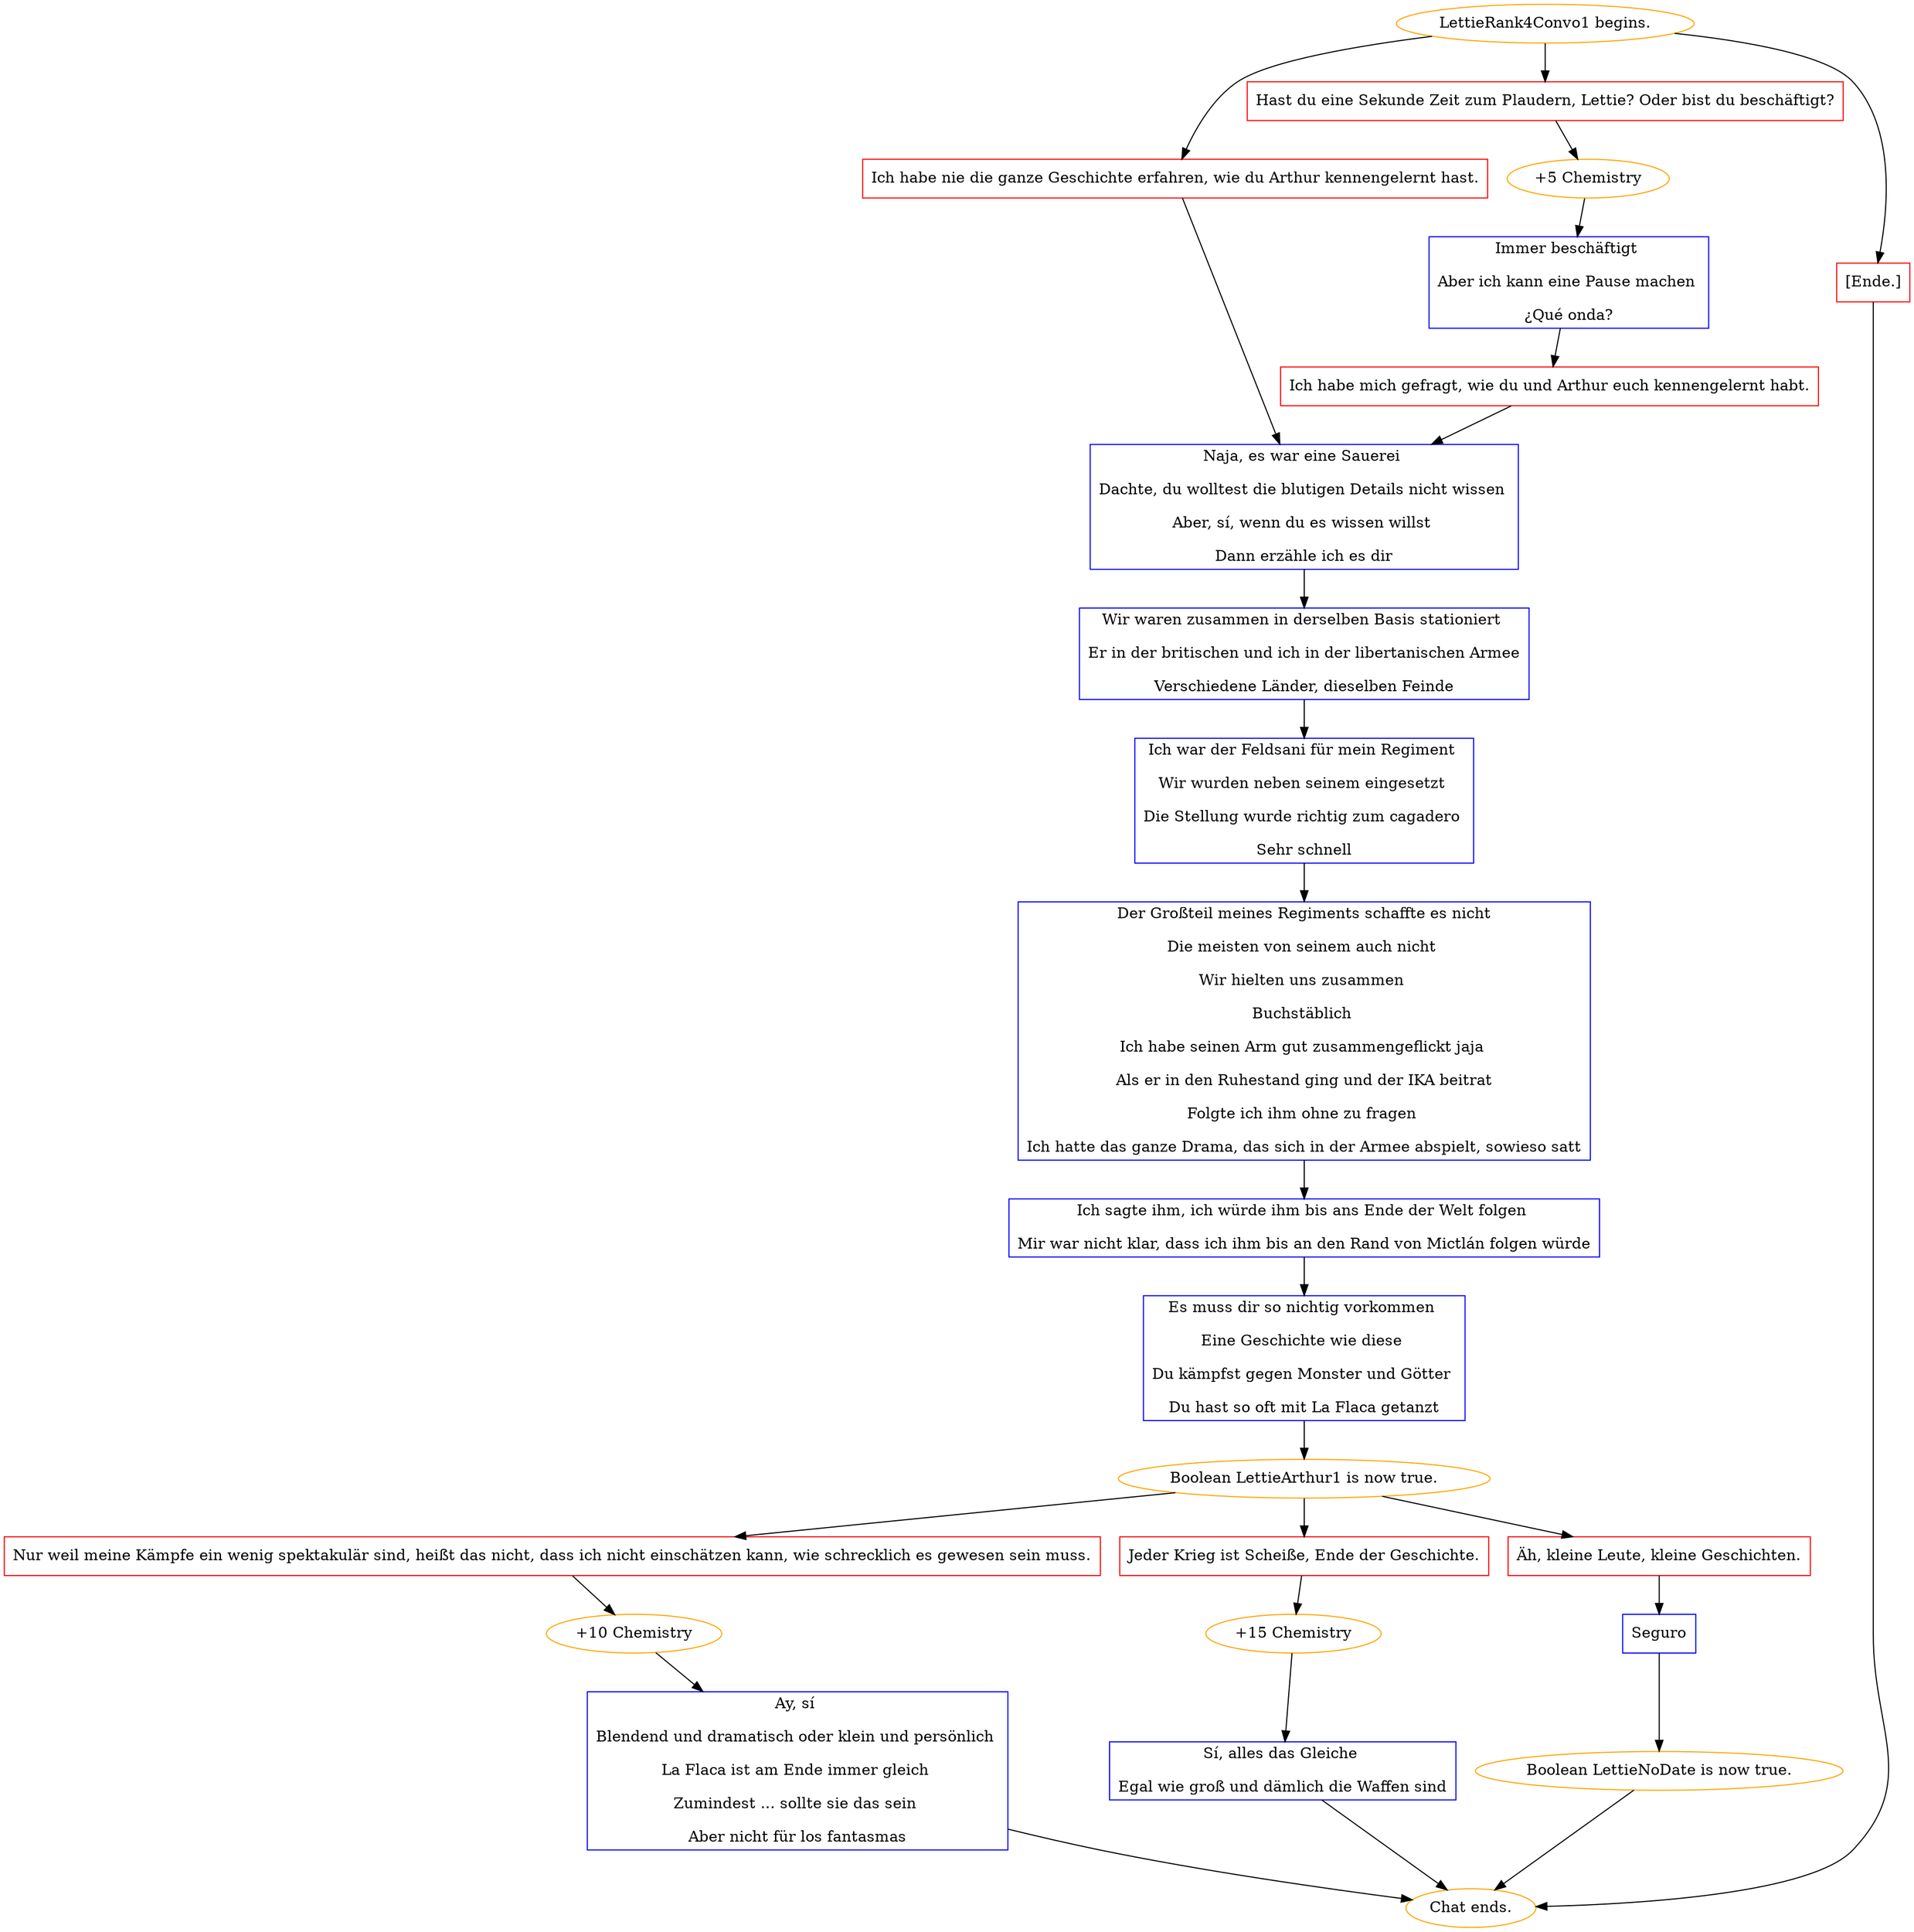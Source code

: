 digraph {
	"LettieRank4Convo1 begins." [color=orange];
		"LettieRank4Convo1 begins." -> j2722325941;
		"LettieRank4Convo1 begins." -> j996050104;
		"LettieRank4Convo1 begins." -> j129698615;
	j2722325941 [label="Ich habe nie die ganze Geschichte erfahren, wie du Arthur kennengelernt hast.",shape=box,color=red];
		j2722325941 -> j1338527947;
	j996050104 [label="Hast du eine Sekunde Zeit zum Plaudern, Lettie? Oder bist du beschäftigt?",shape=box,color=red];
		j996050104 -> j2270612940;
	j129698615 [label="[Ende.]",shape=box,color=red];
		j129698615 -> "Chat ends.";
	j1338527947 [label="Naja, es war eine Sauerei 
Dachte, du wolltest die blutigen Details nicht wissen 
Aber, sí, wenn du es wissen willst 
Dann erzähle ich es dir",shape=box,color=blue];
		j1338527947 -> j1444690637;
	j2270612940 [label="+5 Chemistry",color=orange];
		j2270612940 -> j3578742145;
	"Chat ends." [color=orange];
	j1444690637 [label="Wir waren zusammen in derselben Basis stationiert 
Er in der britischen und ich in der libertanischen Armee
Verschiedene Länder, dieselben Feinde",shape=box,color=blue];
		j1444690637 -> j2534651376;
	j3578742145 [label="Immer beschäftigt 
Aber ich kann eine Pause machen 
¿Qué onda?",shape=box,color=blue];
		j3578742145 -> j1912676312;
	j2534651376 [label="Ich war der Feldsani für mein Regiment 
Wir wurden neben seinem eingesetzt 
Die Stellung wurde richtig zum cagadero 
Sehr schnell",shape=box,color=blue];
		j2534651376 -> j2309042101;
	j1912676312 [label="Ich habe mich gefragt, wie du und Arthur euch kennengelernt habt.",shape=box,color=red];
		j1912676312 -> j1338527947;
	j2309042101 [label="Der Großteil meines Regiments schaffte es nicht
Die meisten von seinem auch nicht 
Wir hielten uns zusammen 
Buchstäblich 
Ich habe seinen Arm gut zusammengeflickt jaja 
Als er in den Ruhestand ging und der IKA beitrat
Folgte ich ihm ohne zu fragen 
Ich hatte das ganze Drama, das sich in der Armee abspielt, sowieso satt",shape=box,color=blue];
		j2309042101 -> j2782331410;
	j2782331410 [label="Ich sagte ihm, ich würde ihm bis ans Ende der Welt folgen 
Mir war nicht klar, dass ich ihm bis an den Rand von Mictlán folgen würde",shape=box,color=blue];
		j2782331410 -> j1784189939;
	j1784189939 [label="Es muss dir so nichtig vorkommen 
Eine Geschichte wie diese 
Du kämpfst gegen Monster und Götter 
Du hast so oft mit La Flaca getanzt",shape=box,color=blue];
		j1784189939 -> j3207784194;
	j3207784194 [label="Boolean LettieArthur1 is now true.",color=orange];
		j3207784194 -> j1681424538;
		j3207784194 -> j654164546;
		j3207784194 -> j1994530638;
	j1681424538 [label="Nur weil meine Kämpfe ein wenig spektakulär sind, heißt das nicht, dass ich nicht einschätzen kann, wie schrecklich es gewesen sein muss.",shape=box,color=red];
		j1681424538 -> j462617743;
	j654164546 [label="Jeder Krieg ist Scheiße, Ende der Geschichte.",shape=box,color=red];
		j654164546 -> j1509377450;
	j1994530638 [label="Äh, kleine Leute, kleine Geschichten.",shape=box,color=red];
		j1994530638 -> j4124326144;
	j462617743 [label="+10 Chemistry",color=orange];
		j462617743 -> j805247545;
	j1509377450 [label="+15 Chemistry",color=orange];
		j1509377450 -> j3177386370;
	j4124326144 [label="Seguro",shape=box,color=blue];
		j4124326144 -> j2703113057;
	j805247545 [label="Ay, sí 
Blendend und dramatisch oder klein und persönlich 
La Flaca ist am Ende immer gleich 
Zumindest ... sollte sie das sein 
Aber nicht für los fantasmas",shape=box,color=blue];
		j805247545 -> "Chat ends.";
	j3177386370 [label="Sí, alles das Gleiche 
Egal wie groß und dämlich die Waffen sind",shape=box,color=blue];
		j3177386370 -> "Chat ends.";
	j2703113057 [label="Boolean LettieNoDate is now true.",color=orange];
		j2703113057 -> "Chat ends.";
}